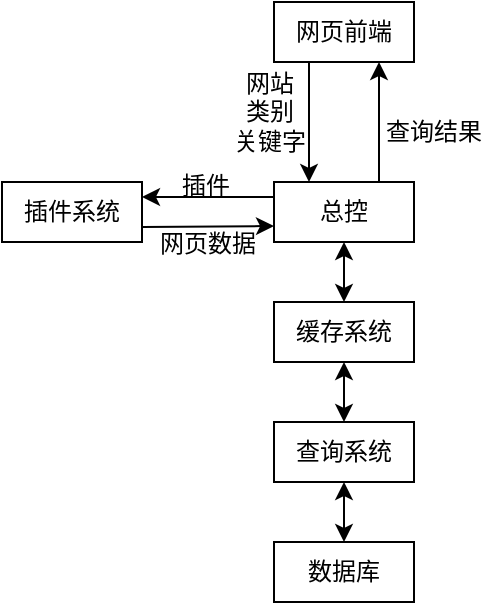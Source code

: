 <mxfile version="21.2.9" type="github">
  <diagram name="第 1 页" id="HK3Lnw1jP-vFx_Vs-bpy">
    <mxGraphModel dx="692" dy="404" grid="1" gridSize="10" guides="1" tooltips="1" connect="1" arrows="1" fold="1" page="1" pageScale="1" pageWidth="827" pageHeight="1169" math="0" shadow="0">
      <root>
        <mxCell id="0" />
        <mxCell id="1" parent="0" />
        <mxCell id="sfHemM844_e1ARQEeN9F-14" style="edgeStyle=orthogonalEdgeStyle;rounded=0;orthogonalLoop=1;jettySize=auto;html=1;exitX=0.75;exitY=0;exitDx=0;exitDy=0;entryX=0.75;entryY=1;entryDx=0;entryDy=0;" edge="1" parent="1" source="sfHemM844_e1ARQEeN9F-1" target="sfHemM844_e1ARQEeN9F-7">
          <mxGeometry relative="1" as="geometry" />
        </mxCell>
        <mxCell id="sfHemM844_e1ARQEeN9F-16" value="" style="edgeStyle=orthogonalEdgeStyle;rounded=0;orthogonalLoop=1;jettySize=auto;html=1;entryX=1;entryY=0.25;entryDx=0;entryDy=0;exitX=0;exitY=0.25;exitDx=0;exitDy=0;" edge="1" parent="1" source="sfHemM844_e1ARQEeN9F-1" target="sfHemM844_e1ARQEeN9F-2">
          <mxGeometry relative="1" as="geometry" />
        </mxCell>
        <mxCell id="sfHemM844_e1ARQEeN9F-1" value="总控" style="rounded=0;whiteSpace=wrap;html=1;" vertex="1" parent="1">
          <mxGeometry x="370" y="290" width="70" height="30" as="geometry" />
        </mxCell>
        <mxCell id="sfHemM844_e1ARQEeN9F-12" style="edgeStyle=orthogonalEdgeStyle;rounded=0;orthogonalLoop=1;jettySize=auto;html=1;exitX=1;exitY=0.75;exitDx=0;exitDy=0;" edge="1" parent="1" source="sfHemM844_e1ARQEeN9F-2">
          <mxGeometry relative="1" as="geometry">
            <mxPoint x="370" y="312" as="targetPoint" />
          </mxGeometry>
        </mxCell>
        <mxCell id="sfHemM844_e1ARQEeN9F-2" value="插件系统" style="rounded=0;whiteSpace=wrap;html=1;" vertex="1" parent="1">
          <mxGeometry x="234" y="290" width="70" height="30" as="geometry" />
        </mxCell>
        <mxCell id="sfHemM844_e1ARQEeN9F-3" value="查询系统" style="rounded=0;whiteSpace=wrap;html=1;" vertex="1" parent="1">
          <mxGeometry x="370" y="410" width="70" height="30" as="geometry" />
        </mxCell>
        <mxCell id="sfHemM844_e1ARQEeN9F-4" value="缓存系统" style="rounded=0;whiteSpace=wrap;html=1;" vertex="1" parent="1">
          <mxGeometry x="370" y="350" width="70" height="30" as="geometry" />
        </mxCell>
        <mxCell id="sfHemM844_e1ARQEeN9F-6" value="数据库" style="rounded=0;whiteSpace=wrap;html=1;" vertex="1" parent="1">
          <mxGeometry x="370" y="470" width="70" height="30" as="geometry" />
        </mxCell>
        <mxCell id="sfHemM844_e1ARQEeN9F-8" value="" style="edgeStyle=orthogonalEdgeStyle;rounded=0;orthogonalLoop=1;jettySize=auto;html=1;entryX=0.25;entryY=0;entryDx=0;entryDy=0;exitX=0.25;exitY=1;exitDx=0;exitDy=0;" edge="1" parent="1" source="sfHemM844_e1ARQEeN9F-7" target="sfHemM844_e1ARQEeN9F-1">
          <mxGeometry relative="1" as="geometry">
            <mxPoint x="405" y="290" as="targetPoint" />
          </mxGeometry>
        </mxCell>
        <mxCell id="sfHemM844_e1ARQEeN9F-7" value="网页前端" style="rounded=0;whiteSpace=wrap;html=1;" vertex="1" parent="1">
          <mxGeometry x="370" y="200" width="70" height="30" as="geometry" />
        </mxCell>
        <mxCell id="sfHemM844_e1ARQEeN9F-13" value="网站&lt;br&gt;类别&lt;br&gt;关键字" style="text;html=1;strokeColor=none;fillColor=none;align=center;verticalAlign=middle;whiteSpace=wrap;rounded=0;" vertex="1" parent="1">
          <mxGeometry x="338" y="240" width="60" height="30" as="geometry" />
        </mxCell>
        <mxCell id="sfHemM844_e1ARQEeN9F-15" value="查询结果" style="text;html=1;strokeColor=none;fillColor=none;align=center;verticalAlign=middle;whiteSpace=wrap;rounded=0;" vertex="1" parent="1">
          <mxGeometry x="420" y="250" width="60" height="30" as="geometry" />
        </mxCell>
        <mxCell id="sfHemM844_e1ARQEeN9F-17" value="插件" style="text;html=1;strokeColor=none;fillColor=none;align=center;verticalAlign=middle;whiteSpace=wrap;rounded=0;" vertex="1" parent="1">
          <mxGeometry x="306" y="277" width="60" height="30" as="geometry" />
        </mxCell>
        <mxCell id="sfHemM844_e1ARQEeN9F-18" value="网页数据" style="text;html=1;strokeColor=none;fillColor=none;align=center;verticalAlign=middle;whiteSpace=wrap;rounded=0;" vertex="1" parent="1">
          <mxGeometry x="307" y="306" width="60" height="30" as="geometry" />
        </mxCell>
        <mxCell id="sfHemM844_e1ARQEeN9F-19" value="" style="endArrow=classic;startArrow=classic;html=1;rounded=0;exitX=0.5;exitY=0;exitDx=0;exitDy=0;entryX=0.5;entryY=1;entryDx=0;entryDy=0;" edge="1" parent="1" source="sfHemM844_e1ARQEeN9F-4" target="sfHemM844_e1ARQEeN9F-1">
          <mxGeometry width="50" height="50" relative="1" as="geometry">
            <mxPoint x="360" y="340" as="sourcePoint" />
            <mxPoint x="460" y="330" as="targetPoint" />
          </mxGeometry>
        </mxCell>
        <mxCell id="sfHemM844_e1ARQEeN9F-21" value="" style="endArrow=classic;startArrow=classic;html=1;rounded=0;exitX=0.5;exitY=0;exitDx=0;exitDy=0;entryX=0.5;entryY=1;entryDx=0;entryDy=0;" edge="1" parent="1" source="sfHemM844_e1ARQEeN9F-3" target="sfHemM844_e1ARQEeN9F-4">
          <mxGeometry width="50" height="50" relative="1" as="geometry">
            <mxPoint x="360" y="340" as="sourcePoint" />
            <mxPoint x="410" y="290" as="targetPoint" />
          </mxGeometry>
        </mxCell>
        <mxCell id="sfHemM844_e1ARQEeN9F-22" value="" style="endArrow=classic;startArrow=classic;html=1;rounded=0;exitX=0.5;exitY=0;exitDx=0;exitDy=0;entryX=0.5;entryY=1;entryDx=0;entryDy=0;" edge="1" parent="1" source="sfHemM844_e1ARQEeN9F-6" target="sfHemM844_e1ARQEeN9F-3">
          <mxGeometry width="50" height="50" relative="1" as="geometry">
            <mxPoint x="415" y="420" as="sourcePoint" />
            <mxPoint x="415" y="390" as="targetPoint" />
          </mxGeometry>
        </mxCell>
      </root>
    </mxGraphModel>
  </diagram>
</mxfile>
